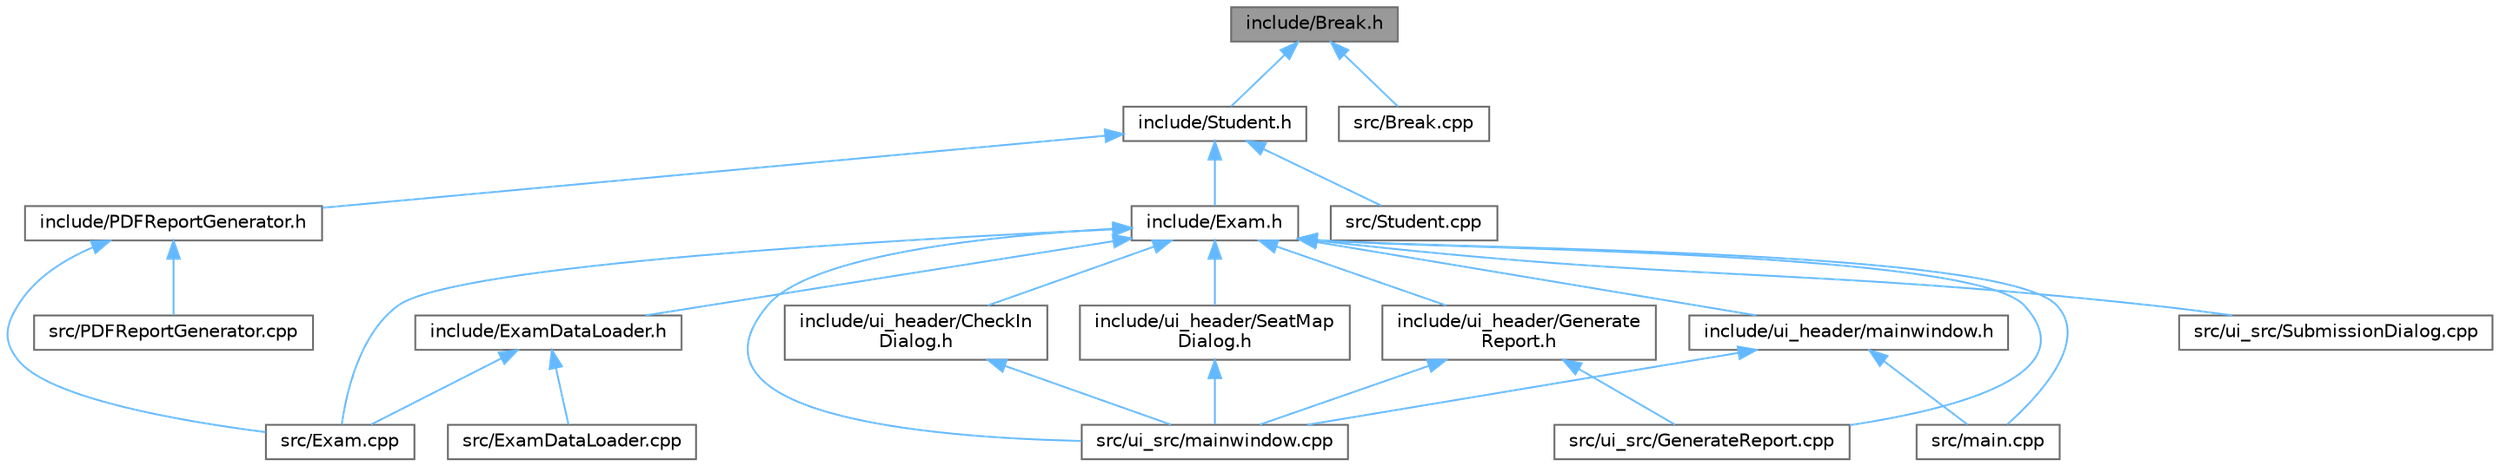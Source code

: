 digraph "include/Break.h"
{
 // LATEX_PDF_SIZE
  bgcolor="transparent";
  edge [fontname=Helvetica,fontsize=10,labelfontname=Helvetica,labelfontsize=10];
  node [fontname=Helvetica,fontsize=10,shape=box,height=0.2,width=0.4];
  Node1 [id="Node000001",label="include/Break.h",height=0.2,width=0.4,color="gray40", fillcolor="grey60", style="filled", fontcolor="black",tooltip="Definition of the Break class."];
  Node1 -> Node2 [id="edge26_Node000001_Node000002",dir="back",color="steelblue1",style="solid",tooltip=" "];
  Node2 [id="Node000002",label="include/Student.h",height=0.2,width=0.4,color="grey40", fillcolor="white", style="filled",URL="$Student_8h.html",tooltip=" "];
  Node2 -> Node3 [id="edge27_Node000002_Node000003",dir="back",color="steelblue1",style="solid",tooltip=" "];
  Node3 [id="Node000003",label="include/Exam.h",height=0.2,width=0.4,color="grey40", fillcolor="white", style="filled",URL="$Exam_8h.html",tooltip=" "];
  Node3 -> Node4 [id="edge28_Node000003_Node000004",dir="back",color="steelblue1",style="solid",tooltip=" "];
  Node4 [id="Node000004",label="include/ExamDataLoader.h",height=0.2,width=0.4,color="grey40", fillcolor="white", style="filled",URL="$ExamDataLoader_8h.html",tooltip="Declares the ExamDataLoader class used to load exam configuration data from a file into an Exam objec..."];
  Node4 -> Node5 [id="edge29_Node000004_Node000005",dir="back",color="steelblue1",style="solid",tooltip=" "];
  Node5 [id="Node000005",label="src/Exam.cpp",height=0.2,width=0.4,color="grey40", fillcolor="white", style="filled",URL="$Exam_8cpp.html",tooltip="Implementation of the Student class."];
  Node4 -> Node6 [id="edge30_Node000004_Node000006",dir="back",color="steelblue1",style="solid",tooltip=" "];
  Node6 [id="Node000006",label="src/ExamDataLoader.cpp",height=0.2,width=0.4,color="grey40", fillcolor="white", style="filled",URL="$ExamDataLoader_8cpp.html",tooltip="This file loads and sets all the attributes and methods to Exam."];
  Node3 -> Node7 [id="edge31_Node000003_Node000007",dir="back",color="steelblue1",style="solid",tooltip=" "];
  Node7 [id="Node000007",label="include/ui_header/CheckIn\lDialog.h",height=0.2,width=0.4,color="grey40", fillcolor="white", style="filled",URL="$CheckInDialog_8h.html",tooltip="Defines the CheckInDialog class used for student check-in via ONECard in the exam system."];
  Node7 -> Node8 [id="edge32_Node000007_Node000008",dir="back",color="steelblue1",style="solid",tooltip=" "];
  Node8 [id="Node000008",label="src/ui_src/mainwindow.cpp",height=0.2,width=0.4,color="grey40", fillcolor="white", style="filled",URL="$mainwindow_8cpp.html",tooltip="Implementation of MainWindow class for the University Exam Identity Verification System."];
  Node3 -> Node9 [id="edge33_Node000003_Node000009",dir="back",color="steelblue1",style="solid",tooltip=" "];
  Node9 [id="Node000009",label="include/ui_header/Generate\lReport.h",height=0.2,width=0.4,color="grey40", fillcolor="white", style="filled",URL="$GenerateReport_8h.html",tooltip="Definition of the GenerateReport class."];
  Node9 -> Node10 [id="edge34_Node000009_Node000010",dir="back",color="steelblue1",style="solid",tooltip=" "];
  Node10 [id="Node000010",label="src/ui_src/GenerateReport.cpp",height=0.2,width=0.4,color="grey40", fillcolor="white", style="filled",URL="$GenerateReport_8cpp.html",tooltip="Implementation of the GenerateReport class."];
  Node9 -> Node8 [id="edge35_Node000009_Node000008",dir="back",color="steelblue1",style="solid",tooltip=" "];
  Node3 -> Node11 [id="edge36_Node000003_Node000011",dir="back",color="steelblue1",style="solid",tooltip=" "];
  Node11 [id="Node000011",label="include/ui_header/SeatMap\lDialog.h",height=0.2,width=0.4,color="grey40", fillcolor="white", style="filled",URL="$SeatMapDialog_8h.html",tooltip="Definition of the SeatMapDialog class."];
  Node11 -> Node8 [id="edge37_Node000011_Node000008",dir="back",color="steelblue1",style="solid",tooltip=" "];
  Node3 -> Node12 [id="edge38_Node000003_Node000012",dir="back",color="steelblue1",style="solid",tooltip=" "];
  Node12 [id="Node000012",label="include/ui_header/mainwindow.h",height=0.2,width=0.4,color="grey40", fillcolor="white", style="filled",URL="$mainwindow_8h.html",tooltip=" "];
  Node12 -> Node13 [id="edge39_Node000012_Node000013",dir="back",color="steelblue1",style="solid",tooltip=" "];
  Node13 [id="Node000013",label="src/main.cpp",height=0.2,width=0.4,color="grey40", fillcolor="white", style="filled",URL="$main_8cpp.html",tooltip=" "];
  Node12 -> Node8 [id="edge40_Node000012_Node000008",dir="back",color="steelblue1",style="solid",tooltip=" "];
  Node3 -> Node5 [id="edge41_Node000003_Node000005",dir="back",color="steelblue1",style="solid",tooltip=" "];
  Node3 -> Node13 [id="edge42_Node000003_Node000013",dir="back",color="steelblue1",style="solid",tooltip=" "];
  Node3 -> Node10 [id="edge43_Node000003_Node000010",dir="back",color="steelblue1",style="solid",tooltip=" "];
  Node3 -> Node14 [id="edge44_Node000003_Node000014",dir="back",color="steelblue1",style="solid",tooltip=" "];
  Node14 [id="Node000014",label="src/ui_src/SubmissionDialog.cpp",height=0.2,width=0.4,color="grey40", fillcolor="white", style="filled",URL="$SubmissionDialog_8cpp.html",tooltip="Implements the SubmissionDialog class."];
  Node3 -> Node8 [id="edge45_Node000003_Node000008",dir="back",color="steelblue1",style="solid",tooltip=" "];
  Node2 -> Node15 [id="edge46_Node000002_Node000015",dir="back",color="steelblue1",style="solid",tooltip=" "];
  Node15 [id="Node000015",label="include/PDFReportGenerator.h",height=0.2,width=0.4,color="grey40", fillcolor="white", style="filled",URL="$PDFReportGenerator_8h.html",tooltip="This class uses the libharu library to generate a well-formatted PDF file."];
  Node15 -> Node5 [id="edge47_Node000015_Node000005",dir="back",color="steelblue1",style="solid",tooltip=" "];
  Node15 -> Node16 [id="edge48_Node000015_Node000016",dir="back",color="steelblue1",style="solid",tooltip=" "];
  Node16 [id="Node000016",label="src/PDFReportGenerator.cpp",height=0.2,width=0.4,color="grey40", fillcolor="white", style="filled",URL="$PDFReportGenerator_8cpp.html",tooltip="This class uses the libharu library to generate a well-formatted PDF file."];
  Node2 -> Node17 [id="edge49_Node000002_Node000017",dir="back",color="steelblue1",style="solid",tooltip=" "];
  Node17 [id="Node000017",label="src/Student.cpp",height=0.2,width=0.4,color="grey40", fillcolor="white", style="filled",URL="$Student_8cpp.html",tooltip="Implementation of the Student class."];
  Node1 -> Node18 [id="edge50_Node000001_Node000018",dir="back",color="steelblue1",style="solid",tooltip=" "];
  Node18 [id="Node000018",label="src/Break.cpp",height=0.2,width=0.4,color="grey40", fillcolor="white", style="filled",URL="$Break_8cpp.html",tooltip="Implementation of the Break class."];
}
